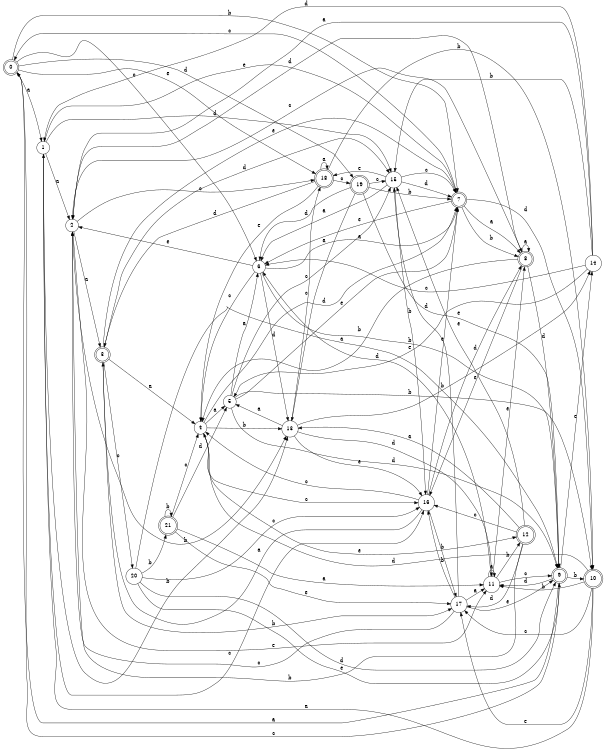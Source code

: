 digraph n18_2 {
__start0 [label="" shape="none"];

rankdir=LR;
size="8,5";

s0 [style="rounded,filled", color="black", fillcolor="white" shape="doublecircle", label="0"];
s1 [style="filled", color="black", fillcolor="white" shape="circle", label="1"];
s2 [style="filled", color="black", fillcolor="white" shape="circle", label="2"];
s3 [style="rounded,filled", color="black", fillcolor="white" shape="doublecircle", label="3"];
s4 [style="filled", color="black", fillcolor="white" shape="circle", label="4"];
s5 [style="filled", color="black", fillcolor="white" shape="circle", label="5"];
s6 [style="filled", color="black", fillcolor="white" shape="circle", label="6"];
s7 [style="rounded,filled", color="black", fillcolor="white" shape="doublecircle", label="7"];
s8 [style="rounded,filled", color="black", fillcolor="white" shape="doublecircle", label="8"];
s9 [style="rounded,filled", color="black", fillcolor="white" shape="doublecircle", label="9"];
s10 [style="rounded,filled", color="black", fillcolor="white" shape="doublecircle", label="10"];
s11 [style="filled", color="black", fillcolor="white" shape="circle", label="11"];
s12 [style="rounded,filled", color="black", fillcolor="white" shape="doublecircle", label="12"];
s13 [style="filled", color="black", fillcolor="white" shape="circle", label="13"];
s14 [style="filled", color="black", fillcolor="white" shape="circle", label="14"];
s15 [style="filled", color="black", fillcolor="white" shape="circle", label="15"];
s16 [style="filled", color="black", fillcolor="white" shape="circle", label="16"];
s17 [style="filled", color="black", fillcolor="white" shape="circle", label="17"];
s18 [style="rounded,filled", color="black", fillcolor="white" shape="doublecircle", label="18"];
s19 [style="rounded,filled", color="black", fillcolor="white" shape="doublecircle", label="19"];
s20 [style="filled", color="black", fillcolor="white" shape="circle", label="20"];
s21 [style="rounded,filled", color="black", fillcolor="white" shape="doublecircle", label="21"];
s0 -> s1 [label="a"];
s0 -> s7 [label="b"];
s0 -> s6 [label="c"];
s0 -> s19 [label="d"];
s0 -> s18 [label="e"];
s1 -> s2 [label="a"];
s1 -> s13 [label="b"];
s1 -> s16 [label="c"];
s1 -> s15 [label="d"];
s1 -> s7 [label="e"];
s2 -> s3 [label="a"];
s2 -> s13 [label="b"];
s2 -> s18 [label="c"];
s2 -> s8 [label="d"];
s2 -> s11 [label="e"];
s3 -> s4 [label="a"];
s3 -> s17 [label="b"];
s3 -> s20 [label="c"];
s3 -> s15 [label="d"];
s3 -> s7 [label="e"];
s4 -> s5 [label="a"];
s4 -> s13 [label="b"];
s4 -> s16 [label="c"];
s4 -> s7 [label="d"];
s4 -> s12 [label="e"];
s5 -> s6 [label="a"];
s5 -> s10 [label="b"];
s5 -> s15 [label="c"];
s5 -> s9 [label="d"];
s5 -> s7 [label="e"];
s6 -> s7 [label="a"];
s6 -> s9 [label="b"];
s6 -> s4 [label="c"];
s6 -> s13 [label="d"];
s6 -> s2 [label="e"];
s7 -> s8 [label="a"];
s7 -> s8 [label="b"];
s7 -> s0 [label="c"];
s7 -> s10 [label="d"];
s7 -> s6 [label="e"];
s8 -> s8 [label="a"];
s8 -> s4 [label="b"];
s8 -> s2 [label="c"];
s8 -> s9 [label="d"];
s8 -> s16 [label="e"];
s9 -> s0 [label="a"];
s9 -> s10 [label="b"];
s9 -> s0 [label="c"];
s9 -> s11 [label="d"];
s9 -> s14 [label="e"];
s10 -> s1 [label="a"];
s10 -> s11 [label="b"];
s10 -> s17 [label="c"];
s10 -> s4 [label="d"];
s10 -> s17 [label="e"];
s11 -> s11 [label="a"];
s11 -> s12 [label="b"];
s11 -> s9 [label="c"];
s11 -> s6 [label="d"];
s11 -> s8 [label="e"];
s12 -> s13 [label="a"];
s12 -> s2 [label="b"];
s12 -> s16 [label="c"];
s12 -> s17 [label="d"];
s12 -> s15 [label="e"];
s13 -> s5 [label="a"];
s13 -> s14 [label="b"];
s13 -> s18 [label="c"];
s13 -> s11 [label="d"];
s13 -> s16 [label="e"];
s14 -> s2 [label="a"];
s14 -> s15 [label="b"];
s14 -> s6 [label="c"];
s14 -> s1 [label="d"];
s14 -> s5 [label="e"];
s15 -> s6 [label="a"];
s15 -> s16 [label="b"];
s15 -> s7 [label="c"];
s15 -> s7 [label="d"];
s15 -> s18 [label="e"];
s16 -> s3 [label="a"];
s16 -> s17 [label="b"];
s16 -> s4 [label="c"];
s16 -> s8 [label="d"];
s16 -> s7 [label="e"];
s17 -> s11 [label="a"];
s17 -> s16 [label="b"];
s17 -> s2 [label="c"];
s17 -> s15 [label="d"];
s17 -> s9 [label="e"];
s18 -> s18 [label="a"];
s18 -> s10 [label="b"];
s18 -> s19 [label="c"];
s18 -> s3 [label="d"];
s18 -> s4 [label="e"];
s19 -> s13 [label="a"];
s19 -> s7 [label="b"];
s19 -> s15 [label="c"];
s19 -> s6 [label="d"];
s19 -> s9 [label="e"];
s20 -> s9 [label="a"];
s20 -> s21 [label="b"];
s20 -> s16 [label="c"];
s20 -> s9 [label="d"];
s20 -> s9 [label="e"];
s21 -> s11 [label="a"];
s21 -> s21 [label="b"];
s21 -> s4 [label="c"];
s21 -> s5 [label="d"];
s21 -> s17 [label="e"];

}